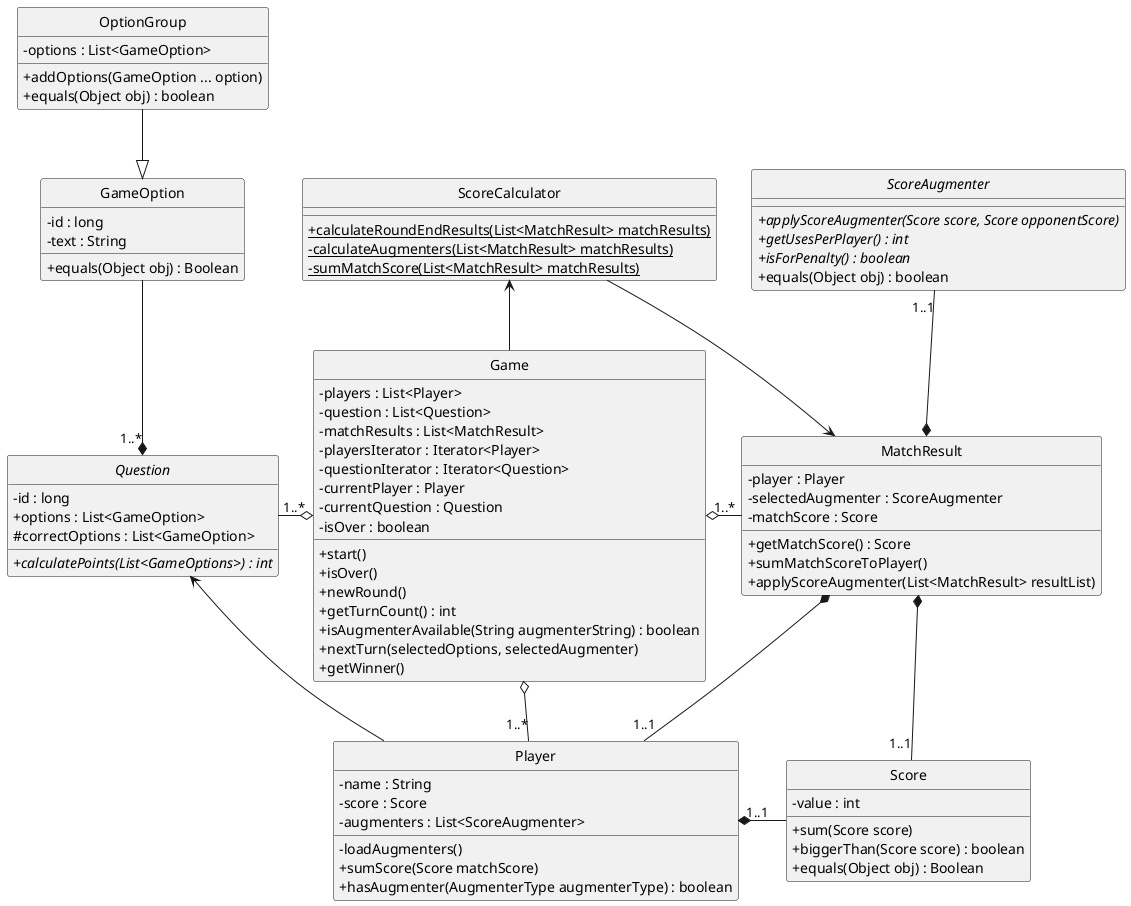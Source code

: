 @startuml DiagramaUML-Clases-TP2
hide circle
skinparam classAttributeIconSize 0

abstract Question{
    - id : long
    + options : List<GameOption>
    # correctOptions : List<GameOption>
    + {abstract}calculatePoints(List<GameOptions>) : int
}

class GameOption{
    - id : long
	- text : String
    + equals(Object obj) : Boolean
}

class OptionGroup{
    - options : List<GameOption>
    + addOptions(GameOption ... option)
    + equals(Object obj) : boolean
}

class MatchResult{
    - player : Player
	- selectedAugmenter : ScoreAugmenter
	- matchScore : Score
    + getMatchScore() : Score
    + sumMatchScoreToPlayer()
    + applyScoreAugmenter(List<MatchResult> resultList) 
}

class Score{
    - value : int
    + sum(Score score)
    + biggerThan(Score score) : boolean
    + equals(Object obj) : Boolean
}

class Game{	
    - players : List<Player>
	- question : List<Question>
    - matchResults : List<MatchResult>
    - playersIterator : Iterator<Player>
    - questionIterator : Iterator<Question>
	- currentPlayer : Player
    - currentQuestion : Question
    - isOver : boolean
    + start()
    + isOver()
    + newRound()
    + getTurnCount() : int
    + isAugmenterAvailable(String augmenterString) : boolean
    + nextTurn(selectedOptions, selectedAugmenter)
    + getWinner()
}

class ScoreCalculator{
    + {static} calculateRoundEndResults(List<MatchResult> matchResults)
	- {static} calculateAugmenters(List<MatchResult> matchResults)
    - {static} sumMatchScore(List<MatchResult> matchResults)
}

class Player{
    - name : String
	- score : Score
    - augmenters : List<ScoreAugmenter>
	- loadAugmenters()
    + sumScore(Score matchScore)
    + hasAugmenter(AugmenterType augmenterType) : boolean
}

abstract ScoreAugmenter{
    + {abstract}applyScoreAugmenter(Score score, Score opponentScore)
    + {abstract}getUsesPerPlayer() : int 
    + {abstract}isForPenalty() : boolean
    + equals(Object obj) : boolean
}


Game  o--left"1..*"  Question
Game o--"1..*"  Player
Game o--right"1..*"  MatchResult
Game --up> ScoreCalculator

MatchResult *--up"1..1" ScoreAugmenter
MatchResult *--"1..1" Player
MatchResult *--down"1..1" Score 

ScoreCalculator --> MatchResult

Player --up> Question

Player "1..1"*--right Score

Question "1..*"*--up GameOption
OptionGroup --down|> GameOption

@enduml
